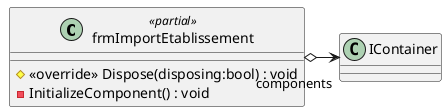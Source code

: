 @startuml
class frmImportEtablissement <<partial>> {
    # <<override>> Dispose(disposing:bool) : void
    - InitializeComponent() : void
}
frmImportEtablissement o-> "components" IContainer
@enduml
